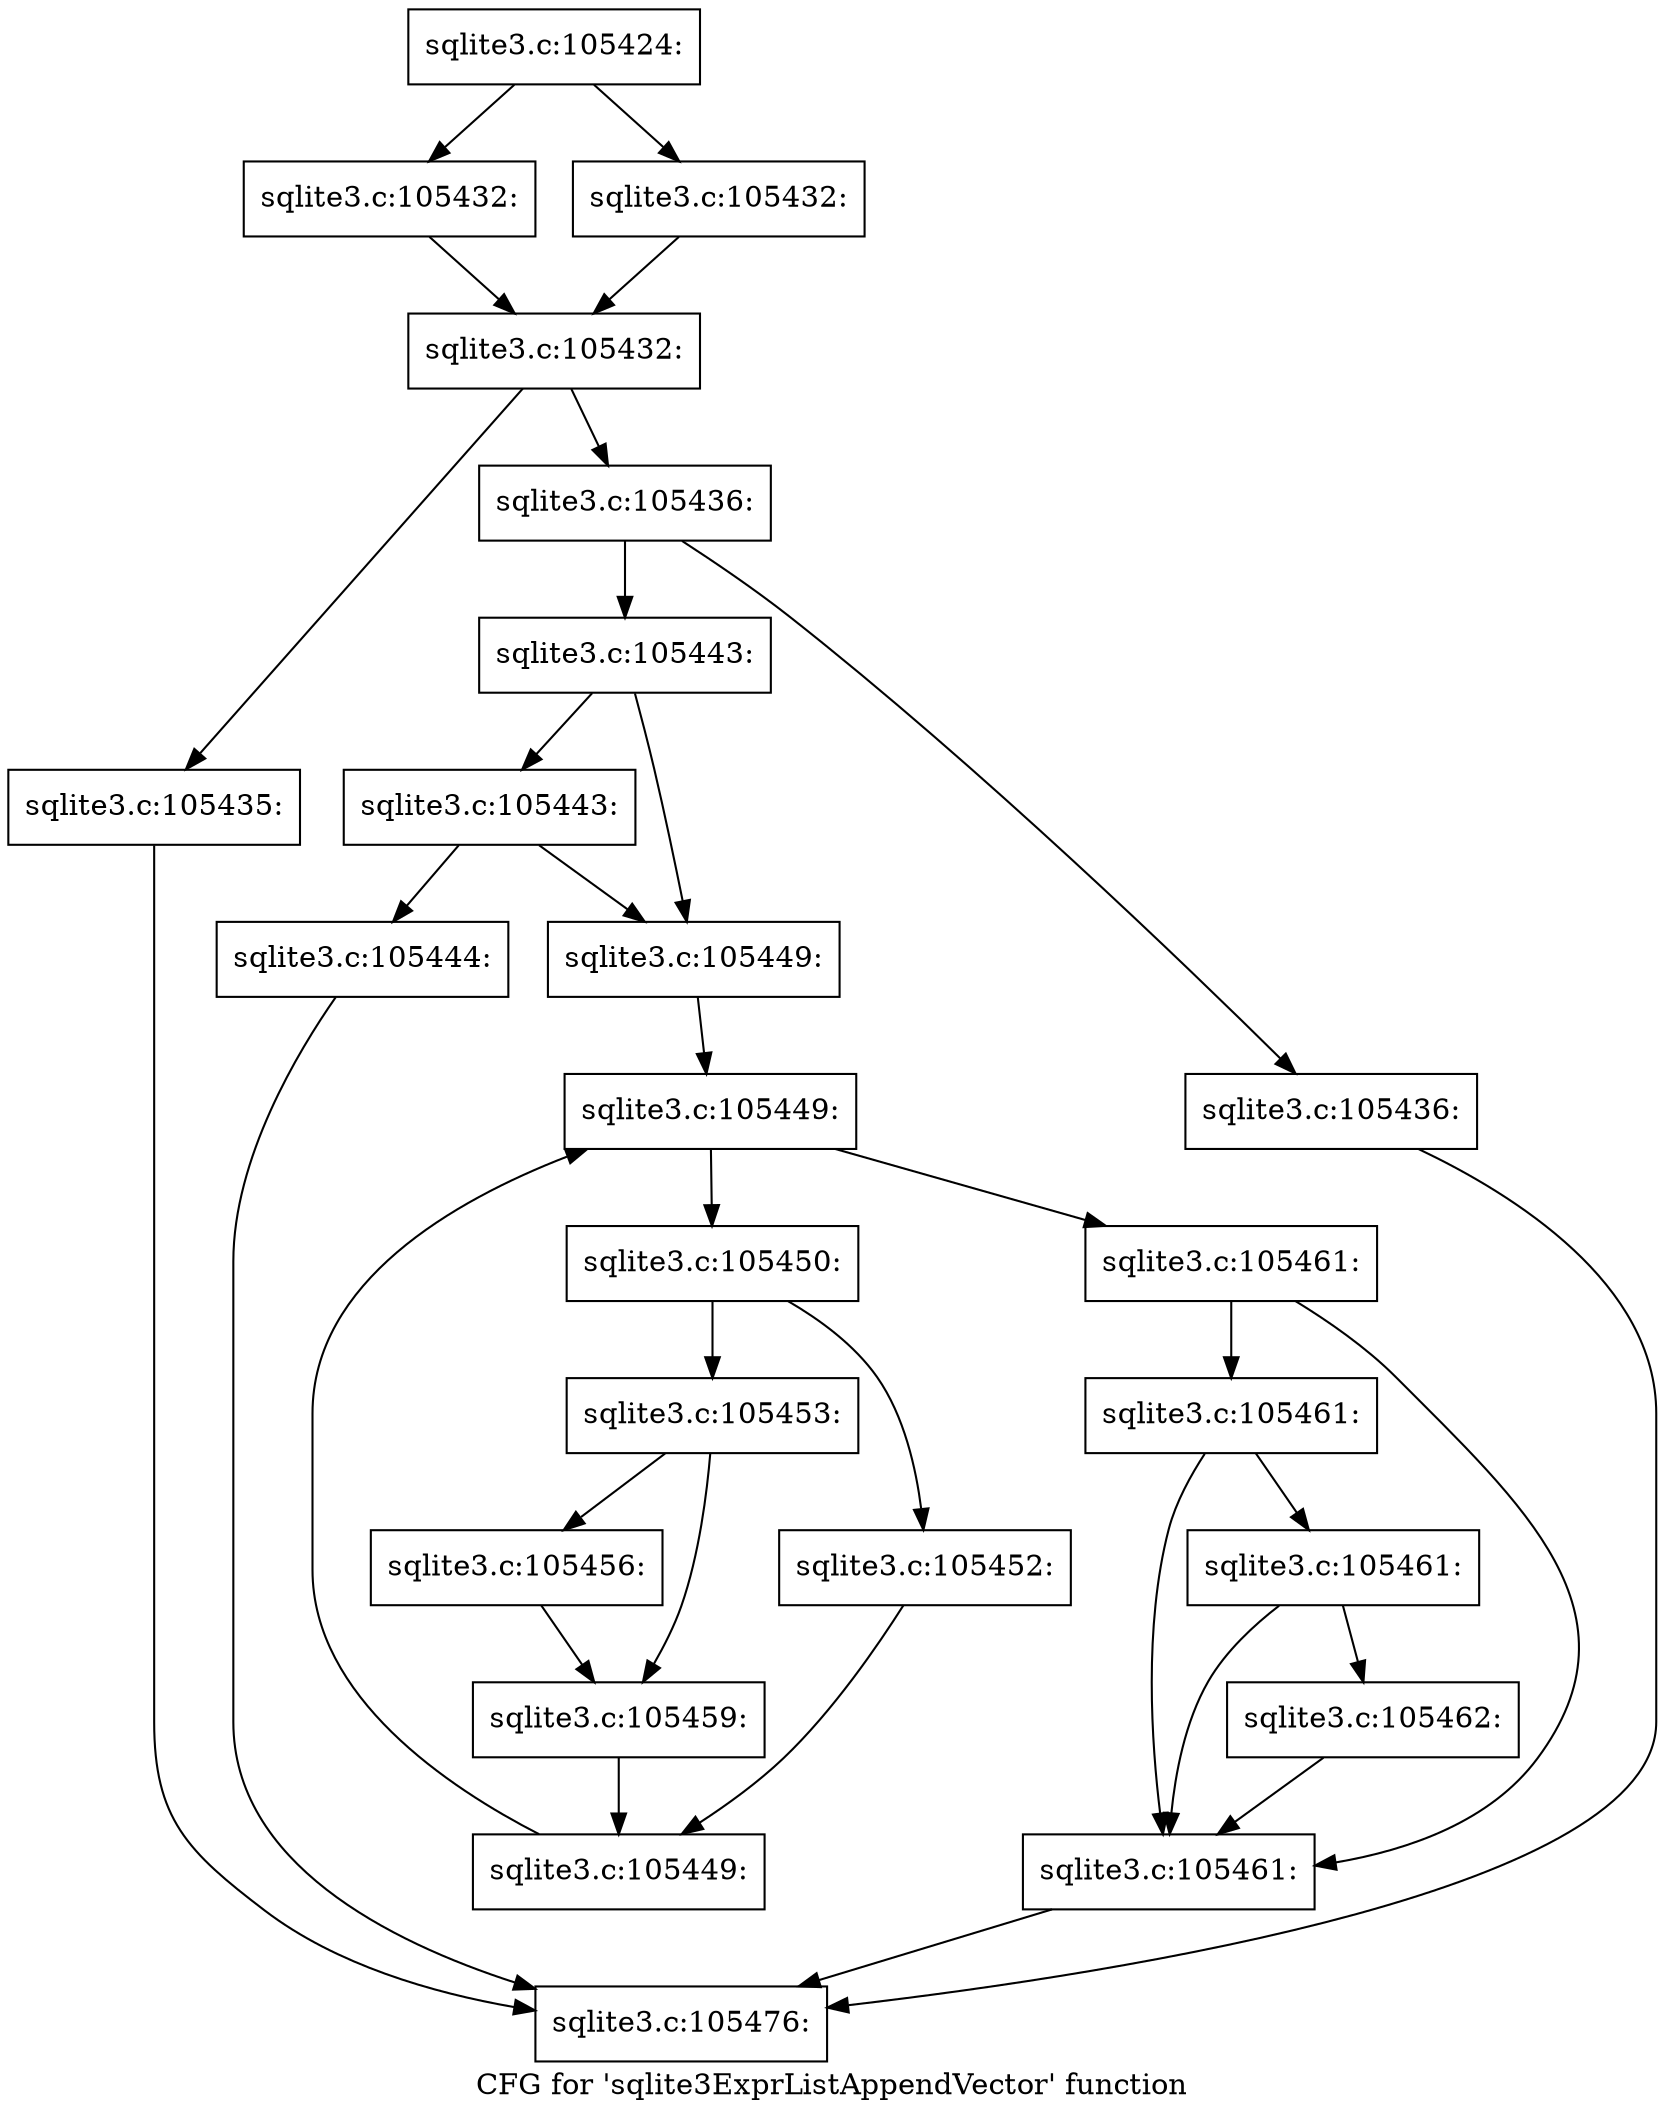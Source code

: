 digraph "CFG for 'sqlite3ExprListAppendVector' function" {
	label="CFG for 'sqlite3ExprListAppendVector' function";

	Node0x55c0f9fc2050 [shape=record,label="{sqlite3.c:105424:}"];
	Node0x55c0f9fc2050 -> Node0x55c0f9fcfa30;
	Node0x55c0f9fc2050 -> Node0x55c0f9fcfa80;
	Node0x55c0f9fcfa30 [shape=record,label="{sqlite3.c:105432:}"];
	Node0x55c0f9fcfa30 -> Node0x55c0f9fcfad0;
	Node0x55c0f9fcfa80 [shape=record,label="{sqlite3.c:105432:}"];
	Node0x55c0f9fcfa80 -> Node0x55c0f9fcfad0;
	Node0x55c0f9fcfad0 [shape=record,label="{sqlite3.c:105432:}"];
	Node0x55c0f9fcfad0 -> Node0x55c0f9fd01c0;
	Node0x55c0f9fcfad0 -> Node0x55c0f9fd0210;
	Node0x55c0f9fd01c0 [shape=record,label="{sqlite3.c:105435:}"];
	Node0x55c0f9fd01c0 -> Node0x55c0f9fd0cf0;
	Node0x55c0f9fd0210 [shape=record,label="{sqlite3.c:105436:}"];
	Node0x55c0f9fd0210 -> Node0x55c0f9fd0de0;
	Node0x55c0f9fd0210 -> Node0x55c0f9fd0e30;
	Node0x55c0f9fd0de0 [shape=record,label="{sqlite3.c:105436:}"];
	Node0x55c0f9fd0de0 -> Node0x55c0f9fd0cf0;
	Node0x55c0f9fd0e30 [shape=record,label="{sqlite3.c:105443:}"];
	Node0x55c0f9fd0e30 -> Node0x55c0f9fd12d0;
	Node0x55c0f9fd0e30 -> Node0x55c0f9fd1280;
	Node0x55c0f9fd12d0 [shape=record,label="{sqlite3.c:105443:}"];
	Node0x55c0f9fd12d0 -> Node0x55c0f9fd1230;
	Node0x55c0f9fd12d0 -> Node0x55c0f9fd1280;
	Node0x55c0f9fd1230 [shape=record,label="{sqlite3.c:105444:}"];
	Node0x55c0f9fd1230 -> Node0x55c0f9fd0cf0;
	Node0x55c0f9fd1280 [shape=record,label="{sqlite3.c:105449:}"];
	Node0x55c0f9fd1280 -> Node0x55c0f9fd25b0;
	Node0x55c0f9fd25b0 [shape=record,label="{sqlite3.c:105449:}"];
	Node0x55c0f9fd25b0 -> Node0x55c0f9fd27d0;
	Node0x55c0f9fd25b0 -> Node0x55c0f9fd2400;
	Node0x55c0f9fd27d0 [shape=record,label="{sqlite3.c:105450:}"];
	Node0x55c0f9fd27d0 -> Node0x55c0f9fd3600;
	Node0x55c0f9fd27d0 -> Node0x55c0f9fd3650;
	Node0x55c0f9fd3600 [shape=record,label="{sqlite3.c:105452:}"];
	Node0x55c0f9fd3600 -> Node0x55c0f9fd2740;
	Node0x55c0f9fd3650 [shape=record,label="{sqlite3.c:105453:}"];
	Node0x55c0f9fd3650 -> Node0x55c0f9fd3e30;
	Node0x55c0f9fd3650 -> Node0x55c0f9fd3e80;
	Node0x55c0f9fd3e30 [shape=record,label="{sqlite3.c:105456:}"];
	Node0x55c0f9fd3e30 -> Node0x55c0f9fd3e80;
	Node0x55c0f9fd3e80 [shape=record,label="{sqlite3.c:105459:}"];
	Node0x55c0f9fd3e80 -> Node0x55c0f9fd2740;
	Node0x55c0f9fd2740 [shape=record,label="{sqlite3.c:105449:}"];
	Node0x55c0f9fd2740 -> Node0x55c0f9fd25b0;
	Node0x55c0f9fd2400 [shape=record,label="{sqlite3.c:105461:}"];
	Node0x55c0f9fd2400 -> Node0x55c0f9fd5890;
	Node0x55c0f9fd2400 -> Node0x55c0f9fd5960;
	Node0x55c0f9fd5960 [shape=record,label="{sqlite3.c:105461:}"];
	Node0x55c0f9fd5960 -> Node0x55c0f9fd58e0;
	Node0x55c0f9fd5960 -> Node0x55c0f9fd5890;
	Node0x55c0f9fd58e0 [shape=record,label="{sqlite3.c:105461:}"];
	Node0x55c0f9fd58e0 -> Node0x55c0f9fd5840;
	Node0x55c0f9fd58e0 -> Node0x55c0f9fd5890;
	Node0x55c0f9fd5840 [shape=record,label="{sqlite3.c:105462:}"];
	Node0x55c0f9fd5840 -> Node0x55c0f9fd5890;
	Node0x55c0f9fd5890 [shape=record,label="{sqlite3.c:105461:}"];
	Node0x55c0f9fd5890 -> Node0x55c0f9fd0cf0;
	Node0x55c0f9fd0cf0 [shape=record,label="{sqlite3.c:105476:}"];
}
